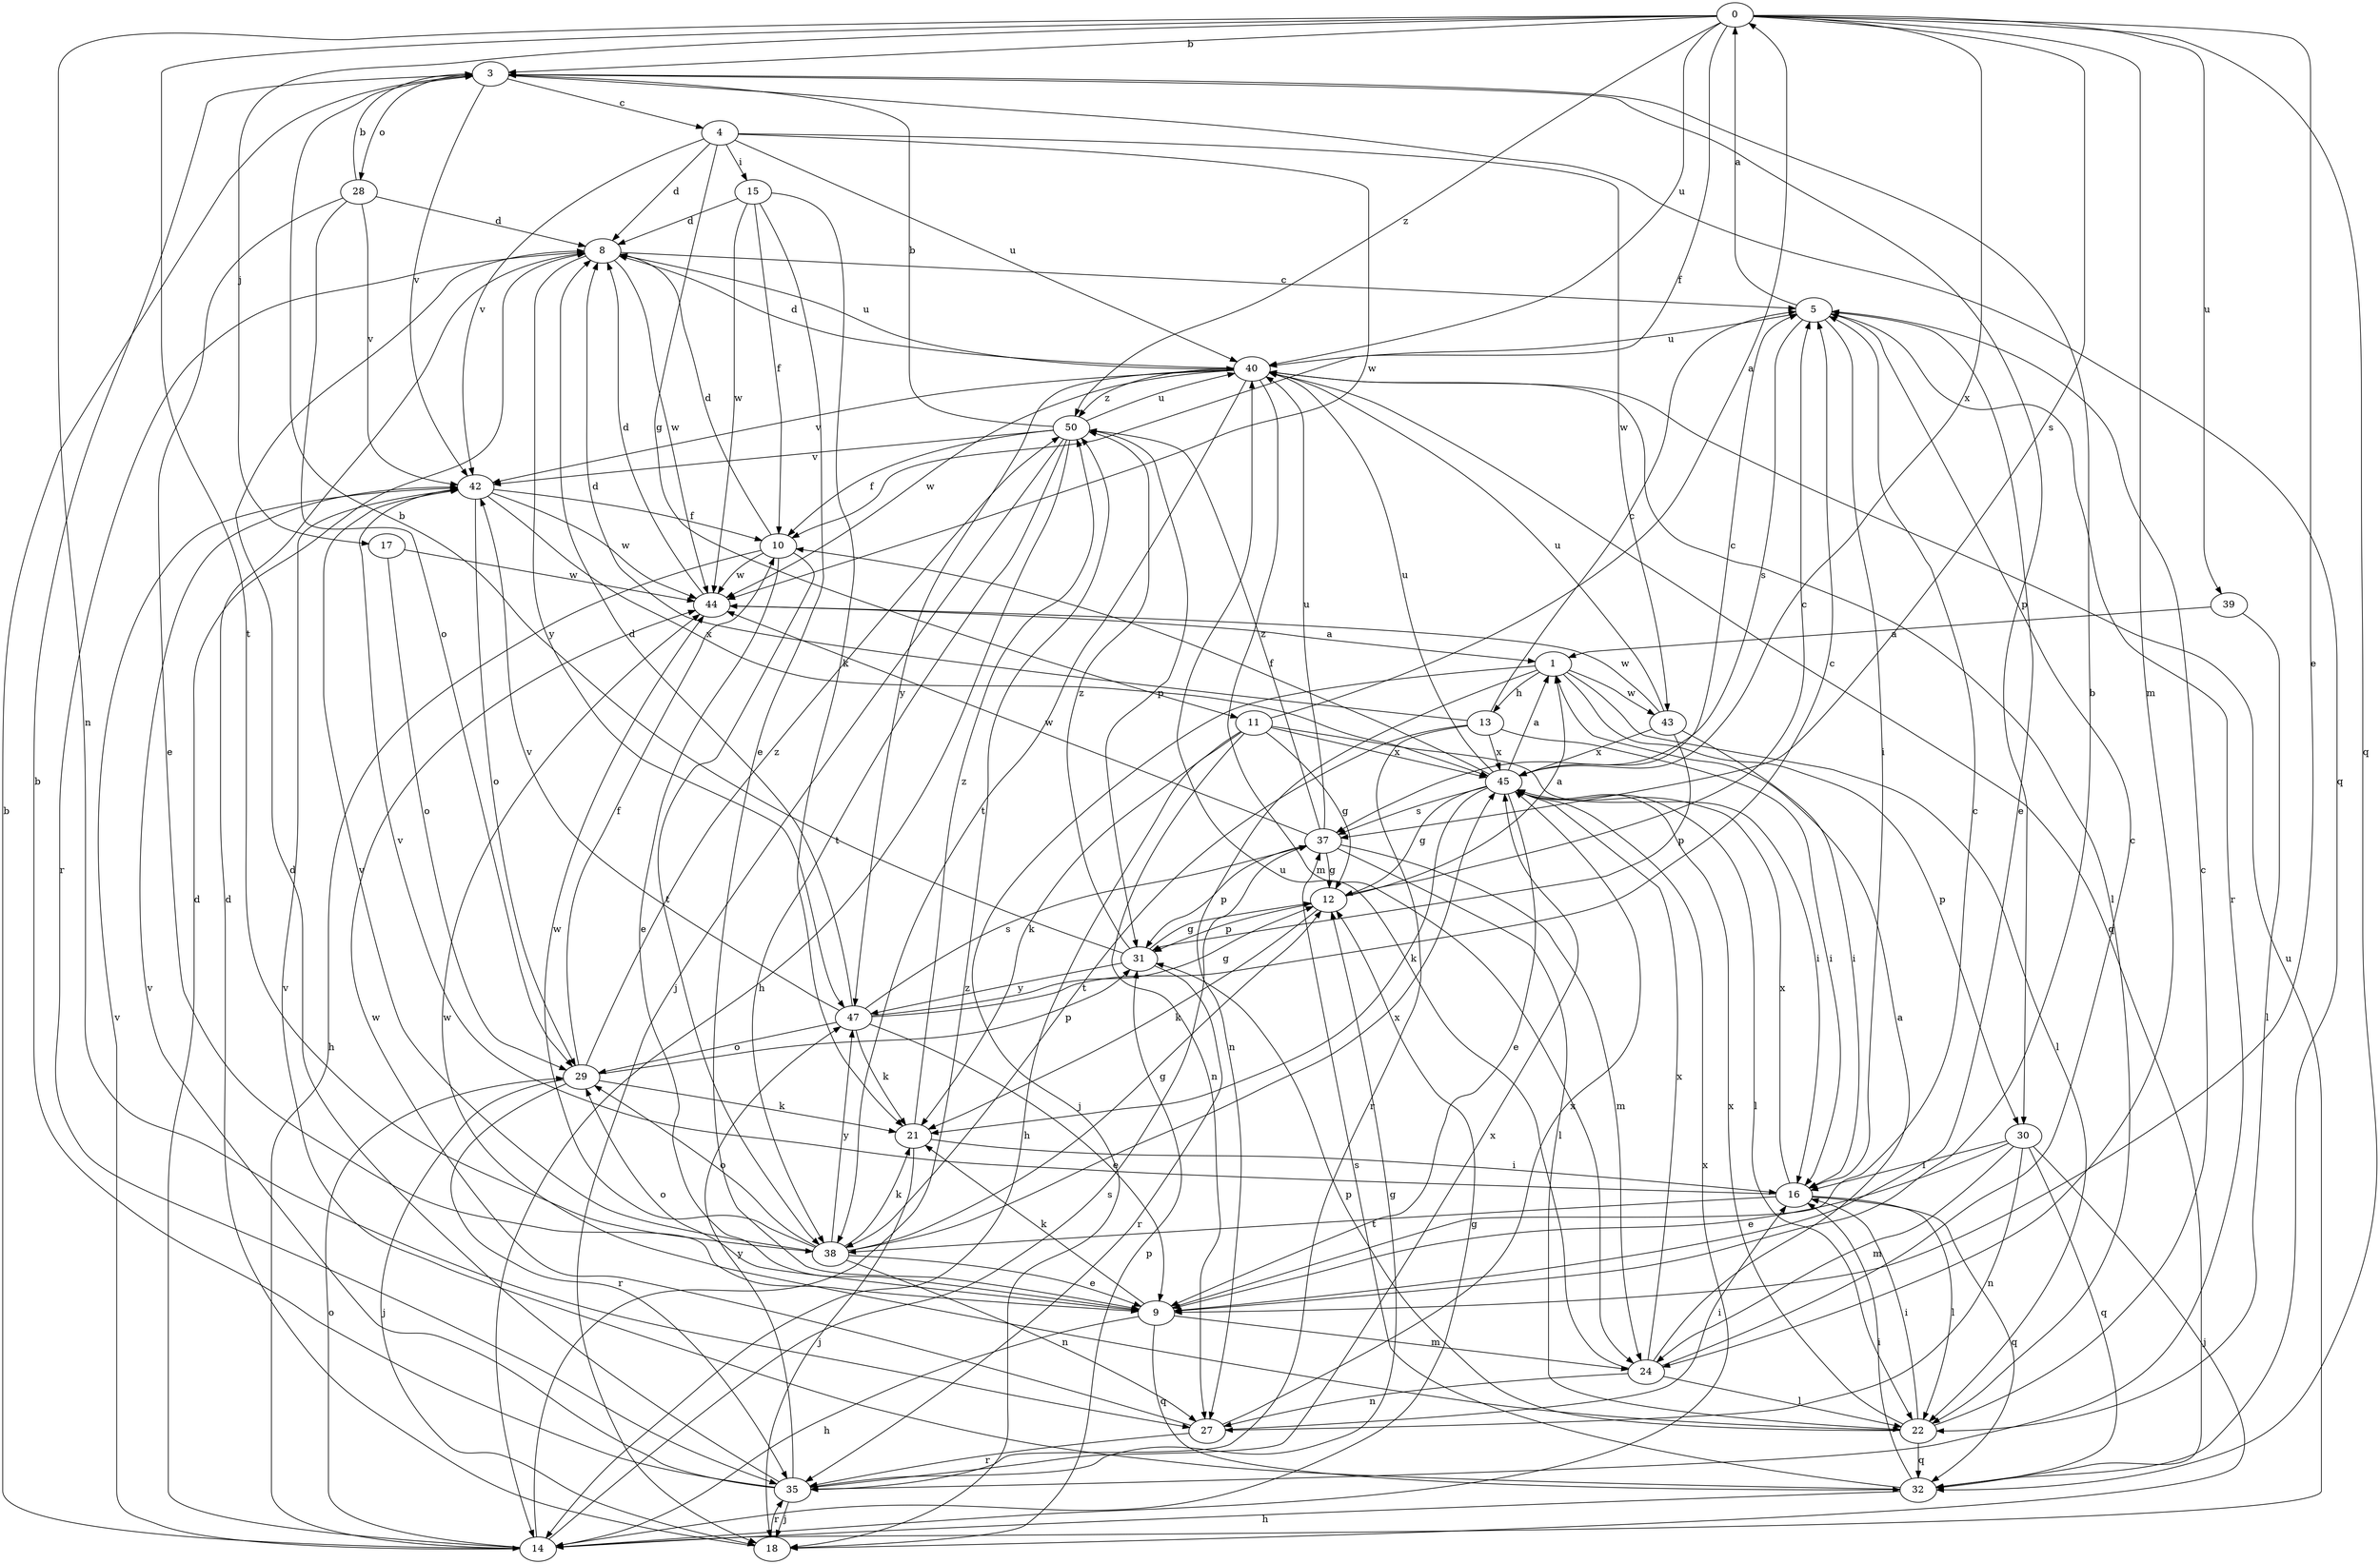 strict digraph  {
0;
1;
3;
4;
5;
8;
9;
10;
11;
12;
13;
14;
15;
16;
17;
18;
21;
22;
24;
27;
28;
29;
30;
31;
32;
35;
37;
38;
39;
40;
42;
43;
44;
45;
47;
50;
0 -> 3  [label=b];
0 -> 9  [label=e];
0 -> 10  [label=f];
0 -> 17  [label=j];
0 -> 24  [label=m];
0 -> 27  [label=n];
0 -> 32  [label=q];
0 -> 37  [label=s];
0 -> 38  [label=t];
0 -> 39  [label=u];
0 -> 40  [label=u];
0 -> 45  [label=x];
0 -> 50  [label=z];
1 -> 13  [label=h];
1 -> 18  [label=j];
1 -> 22  [label=l];
1 -> 27  [label=n];
1 -> 30  [label=p];
1 -> 43  [label=w];
3 -> 4  [label=c];
3 -> 28  [label=o];
3 -> 30  [label=p];
3 -> 32  [label=q];
3 -> 42  [label=v];
4 -> 8  [label=d];
4 -> 11  [label=g];
4 -> 15  [label=i];
4 -> 40  [label=u];
4 -> 42  [label=v];
4 -> 43  [label=w];
4 -> 44  [label=w];
5 -> 0  [label=a];
5 -> 9  [label=e];
5 -> 16  [label=i];
5 -> 35  [label=r];
5 -> 37  [label=s];
5 -> 40  [label=u];
8 -> 5  [label=c];
8 -> 35  [label=r];
8 -> 40  [label=u];
8 -> 44  [label=w];
8 -> 47  [label=y];
9 -> 3  [label=b];
9 -> 5  [label=c];
9 -> 14  [label=h];
9 -> 21  [label=k];
9 -> 24  [label=m];
9 -> 29  [label=o];
9 -> 32  [label=q];
10 -> 8  [label=d];
10 -> 9  [label=e];
10 -> 14  [label=h];
10 -> 38  [label=t];
10 -> 44  [label=w];
11 -> 0  [label=a];
11 -> 12  [label=g];
11 -> 14  [label=h];
11 -> 16  [label=i];
11 -> 21  [label=k];
11 -> 27  [label=n];
11 -> 45  [label=x];
12 -> 1  [label=a];
12 -> 5  [label=c];
12 -> 21  [label=k];
12 -> 31  [label=p];
13 -> 5  [label=c];
13 -> 8  [label=d];
13 -> 16  [label=i];
13 -> 35  [label=r];
13 -> 38  [label=t];
13 -> 45  [label=x];
14 -> 3  [label=b];
14 -> 8  [label=d];
14 -> 12  [label=g];
14 -> 29  [label=o];
14 -> 37  [label=s];
14 -> 40  [label=u];
14 -> 42  [label=v];
14 -> 45  [label=x];
14 -> 50  [label=z];
15 -> 8  [label=d];
15 -> 9  [label=e];
15 -> 10  [label=f];
15 -> 21  [label=k];
15 -> 44  [label=w];
16 -> 22  [label=l];
16 -> 32  [label=q];
16 -> 38  [label=t];
16 -> 42  [label=v];
16 -> 45  [label=x];
17 -> 29  [label=o];
17 -> 44  [label=w];
18 -> 8  [label=d];
18 -> 31  [label=p];
18 -> 35  [label=r];
21 -> 16  [label=i];
21 -> 18  [label=j];
21 -> 50  [label=z];
22 -> 5  [label=c];
22 -> 16  [label=i];
22 -> 31  [label=p];
22 -> 32  [label=q];
22 -> 44  [label=w];
22 -> 45  [label=x];
24 -> 1  [label=a];
24 -> 5  [label=c];
24 -> 22  [label=l];
24 -> 27  [label=n];
24 -> 40  [label=u];
24 -> 45  [label=x];
27 -> 16  [label=i];
27 -> 35  [label=r];
27 -> 44  [label=w];
27 -> 45  [label=x];
28 -> 3  [label=b];
28 -> 8  [label=d];
28 -> 9  [label=e];
28 -> 29  [label=o];
28 -> 42  [label=v];
29 -> 10  [label=f];
29 -> 18  [label=j];
29 -> 21  [label=k];
29 -> 31  [label=p];
29 -> 35  [label=r];
29 -> 50  [label=z];
30 -> 9  [label=e];
30 -> 16  [label=i];
30 -> 18  [label=j];
30 -> 24  [label=m];
30 -> 27  [label=n];
30 -> 32  [label=q];
31 -> 3  [label=b];
31 -> 12  [label=g];
31 -> 35  [label=r];
31 -> 47  [label=y];
31 -> 50  [label=z];
32 -> 14  [label=h];
32 -> 16  [label=i];
32 -> 37  [label=s];
32 -> 42  [label=v];
35 -> 3  [label=b];
35 -> 8  [label=d];
35 -> 12  [label=g];
35 -> 18  [label=j];
35 -> 42  [label=v];
35 -> 45  [label=x];
35 -> 47  [label=y];
37 -> 12  [label=g];
37 -> 22  [label=l];
37 -> 24  [label=m];
37 -> 31  [label=p];
37 -> 40  [label=u];
37 -> 44  [label=w];
37 -> 50  [label=z];
38 -> 9  [label=e];
38 -> 12  [label=g];
38 -> 21  [label=k];
38 -> 27  [label=n];
38 -> 29  [label=o];
38 -> 42  [label=v];
38 -> 44  [label=w];
38 -> 45  [label=x];
38 -> 47  [label=y];
39 -> 1  [label=a];
39 -> 22  [label=l];
40 -> 8  [label=d];
40 -> 22  [label=l];
40 -> 24  [label=m];
40 -> 32  [label=q];
40 -> 38  [label=t];
40 -> 42  [label=v];
40 -> 44  [label=w];
40 -> 47  [label=y];
40 -> 50  [label=z];
42 -> 10  [label=f];
42 -> 29  [label=o];
42 -> 44  [label=w];
42 -> 45  [label=x];
43 -> 16  [label=i];
43 -> 31  [label=p];
43 -> 40  [label=u];
43 -> 44  [label=w];
43 -> 45  [label=x];
44 -> 1  [label=a];
44 -> 8  [label=d];
45 -> 1  [label=a];
45 -> 5  [label=c];
45 -> 9  [label=e];
45 -> 10  [label=f];
45 -> 12  [label=g];
45 -> 21  [label=k];
45 -> 22  [label=l];
45 -> 37  [label=s];
45 -> 40  [label=u];
47 -> 5  [label=c];
47 -> 8  [label=d];
47 -> 9  [label=e];
47 -> 12  [label=g];
47 -> 21  [label=k];
47 -> 29  [label=o];
47 -> 37  [label=s];
47 -> 42  [label=v];
50 -> 3  [label=b];
50 -> 10  [label=f];
50 -> 14  [label=h];
50 -> 18  [label=j];
50 -> 31  [label=p];
50 -> 38  [label=t];
50 -> 40  [label=u];
50 -> 42  [label=v];
}
